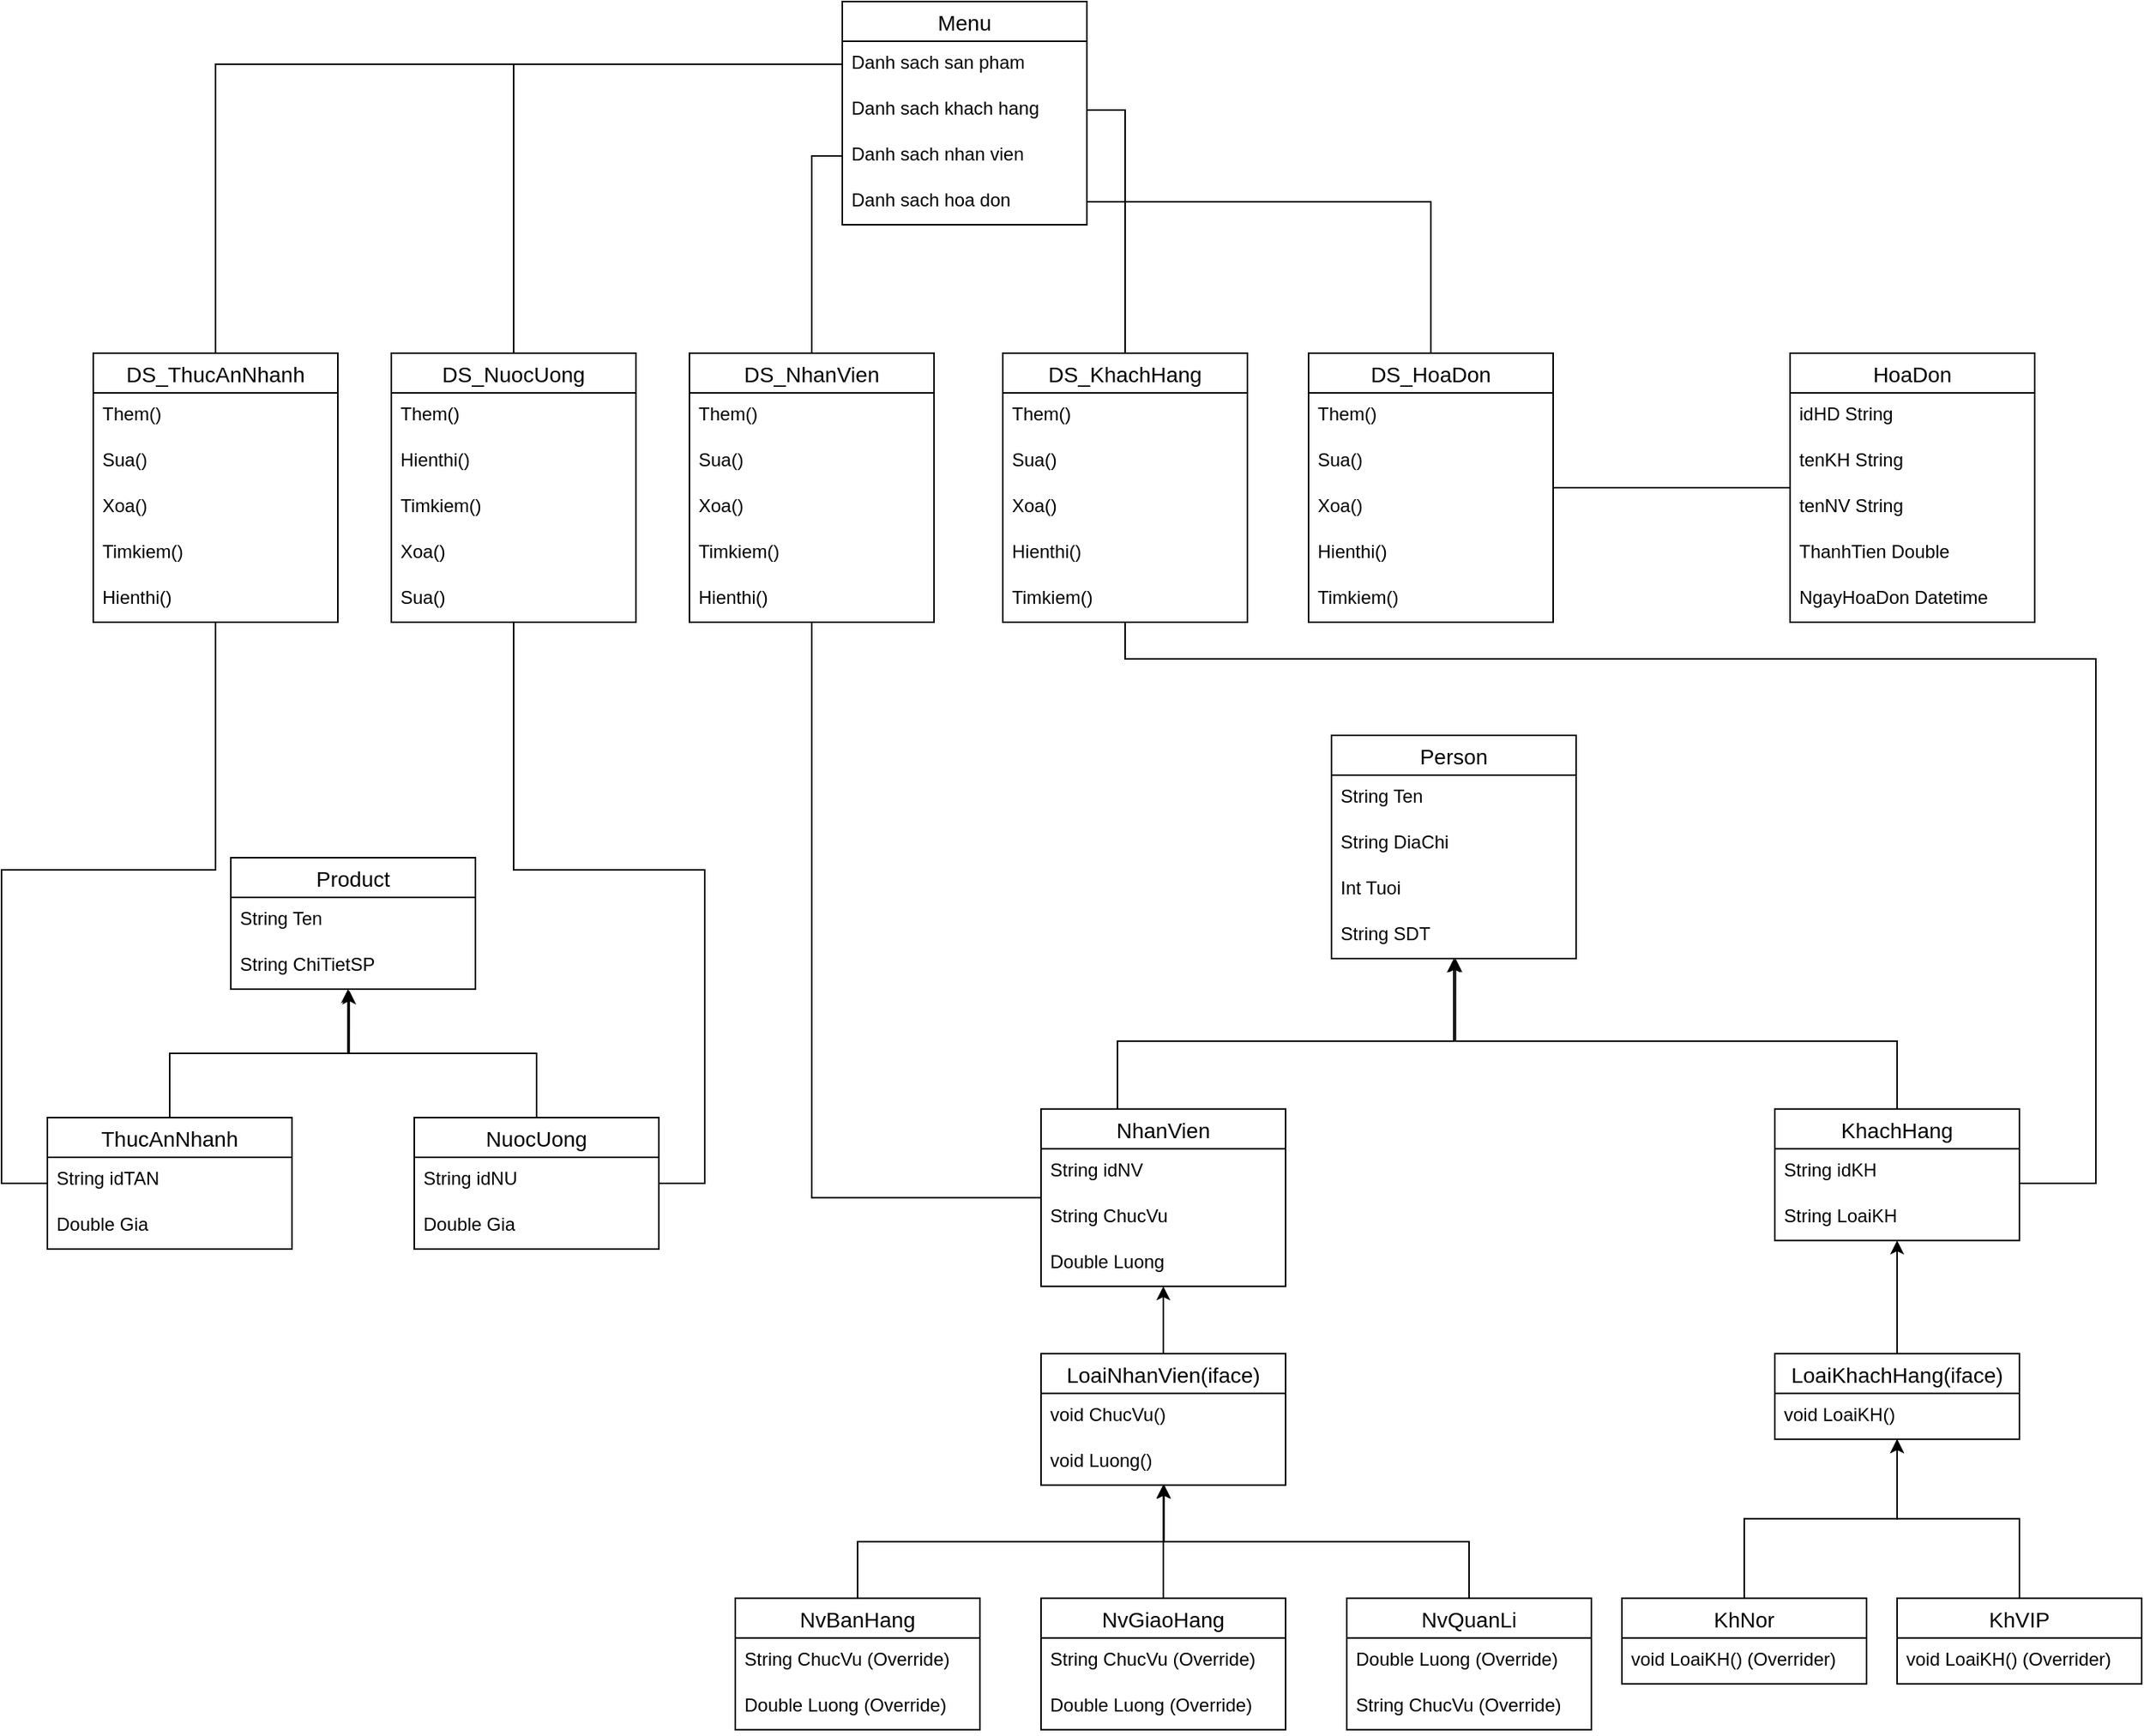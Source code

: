 <mxfile version="15.8.7" type="device"><diagram id="EVMcfRyq3tiRmZQSGh5y" name="Page-1"><mxGraphModel dx="3731" dy="2324" grid="1" gridSize="10" guides="1" tooltips="1" connect="1" arrows="1" fold="1" page="1" pageScale="1" pageWidth="850" pageHeight="1100" math="0" shadow="0"><root><mxCell id="0"/><mxCell id="1" parent="0"/><mxCell id="u-z-MHAH-wpr4KC4J1fU-18" value="Product" style="swimlane;fontStyle=0;childLayout=stackLayout;horizontal=1;startSize=26;horizontalStack=0;resizeParent=1;resizeParentMax=0;resizeLast=0;collapsible=1;marginBottom=0;align=center;fontSize=14;" parent="1" vertex="1"><mxGeometry x="-1280" y="530" width="160" height="86" as="geometry"/></mxCell><mxCell id="u-z-MHAH-wpr4KC4J1fU-20" value="String Ten" style="text;strokeColor=none;fillColor=none;spacingLeft=4;spacingRight=4;overflow=hidden;rotatable=0;points=[[0,0.5],[1,0.5]];portConstraint=eastwest;fontSize=12;" parent="u-z-MHAH-wpr4KC4J1fU-18" vertex="1"><mxGeometry y="26" width="160" height="30" as="geometry"/></mxCell><mxCell id="lFMd-A1XRuo6PtVkN8yh-21" value="String ChiTietSP" style="text;strokeColor=none;fillColor=none;spacingLeft=4;spacingRight=4;overflow=hidden;rotatable=0;points=[[0,0.5],[1,0.5]];portConstraint=eastwest;fontSize=12;" parent="u-z-MHAH-wpr4KC4J1fU-18" vertex="1"><mxGeometry y="56" width="160" height="30" as="geometry"/></mxCell><mxCell id="_1hfCsH6PnOg-9Ag5izW-5" style="edgeStyle=orthogonalEdgeStyle;rounded=0;orthogonalLoop=1;jettySize=auto;html=1;endArrow=none;endFill=0;" parent="1" source="1-C_B3c9Q80rBYuQbA28-1" target="yRy8DfpCT-1SX_eFIU9X-49" edge="1"><mxGeometry relative="1" as="geometry"/></mxCell><mxCell id="1-C_B3c9Q80rBYuQbA28-1" value="HoaDon" style="swimlane;fontStyle=0;childLayout=stackLayout;horizontal=1;startSize=26;horizontalStack=0;resizeParent=1;resizeParentMax=0;resizeLast=0;collapsible=1;marginBottom=0;align=center;fontSize=14;" parent="1" vertex="1"><mxGeometry x="-260" y="200" width="160" height="176" as="geometry"/></mxCell><mxCell id="1-C_B3c9Q80rBYuQbA28-2" value="idHD String" style="text;strokeColor=none;fillColor=none;spacingLeft=4;spacingRight=4;overflow=hidden;rotatable=0;points=[[0,0.5],[1,0.5]];portConstraint=eastwest;fontSize=12;" parent="1-C_B3c9Q80rBYuQbA28-1" vertex="1"><mxGeometry y="26" width="160" height="30" as="geometry"/></mxCell><mxCell id="WQT4BHHhC0f_taS3bqE5-6" value="tenKH String" style="text;strokeColor=none;fillColor=none;spacingLeft=4;spacingRight=4;overflow=hidden;rotatable=0;points=[[0,0.5],[1,0.5]];portConstraint=eastwest;fontSize=12;" parent="1-C_B3c9Q80rBYuQbA28-1" vertex="1"><mxGeometry y="56" width="160" height="30" as="geometry"/></mxCell><mxCell id="yRy8DfpCT-1SX_eFIU9X-61" value="tenNV String" style="text;strokeColor=none;fillColor=none;spacingLeft=4;spacingRight=4;overflow=hidden;rotatable=0;points=[[0,0.5],[1,0.5]];portConstraint=eastwest;fontSize=12;" parent="1-C_B3c9Q80rBYuQbA28-1" vertex="1"><mxGeometry y="86" width="160" height="30" as="geometry"/></mxCell><mxCell id="WQT4BHHhC0f_taS3bqE5-9" value="ThanhTien Double" style="text;strokeColor=none;fillColor=none;spacingLeft=4;spacingRight=4;overflow=hidden;rotatable=0;points=[[0,0.5],[1,0.5]];portConstraint=eastwest;fontSize=12;" parent="1-C_B3c9Q80rBYuQbA28-1" vertex="1"><mxGeometry y="116" width="160" height="30" as="geometry"/></mxCell><mxCell id="1-C_B3c9Q80rBYuQbA28-3" value="NgayHoaDon Datetime" style="text;strokeColor=none;fillColor=none;spacingLeft=4;spacingRight=4;overflow=hidden;rotatable=0;points=[[0,0.5],[1,0.5]];portConstraint=eastwest;fontSize=12;" parent="1-C_B3c9Q80rBYuQbA28-1" vertex="1"><mxGeometry y="146" width="160" height="30" as="geometry"/></mxCell><mxCell id="lFMd-A1XRuo6PtVkN8yh-22" style="edgeStyle=orthogonalEdgeStyle;rounded=0;orthogonalLoop=1;jettySize=auto;html=1;entryX=0.479;entryY=1;entryDx=0;entryDy=0;entryPerimeter=0;" parent="1" source="1-C_B3c9Q80rBYuQbA28-13" target="lFMd-A1XRuo6PtVkN8yh-21" edge="1"><mxGeometry relative="1" as="geometry"/></mxCell><mxCell id="_1hfCsH6PnOg-9Ag5izW-1" style="edgeStyle=orthogonalEdgeStyle;rounded=0;orthogonalLoop=1;jettySize=auto;html=1;endArrow=none;endFill=0;" parent="1" source="1-C_B3c9Q80rBYuQbA28-13" target="iTKkaDLtavJCJx7HGQ4m-65" edge="1"><mxGeometry relative="1" as="geometry"><Array as="points"><mxPoint x="-1430" y="743"/><mxPoint x="-1430" y="538"/><mxPoint x="-1290" y="538"/></Array></mxGeometry></mxCell><mxCell id="1-C_B3c9Q80rBYuQbA28-13" value="ThucAnNhanh" style="swimlane;fontStyle=0;childLayout=stackLayout;horizontal=1;startSize=26;horizontalStack=0;resizeParent=1;resizeParentMax=0;resizeLast=0;collapsible=1;marginBottom=0;align=center;fontSize=14;" parent="1" vertex="1"><mxGeometry x="-1400" y="700" width="160" height="86" as="geometry"/></mxCell><mxCell id="1-C_B3c9Q80rBYuQbA28-14" value="String idTAN" style="text;strokeColor=none;fillColor=none;spacingLeft=4;spacingRight=4;overflow=hidden;rotatable=0;points=[[0,0.5],[1,0.5]];portConstraint=eastwest;fontSize=12;" parent="1-C_B3c9Q80rBYuQbA28-13" vertex="1"><mxGeometry y="26" width="160" height="30" as="geometry"/></mxCell><mxCell id="1-C_B3c9Q80rBYuQbA28-15" value="Double Gia" style="text;strokeColor=none;fillColor=none;spacingLeft=4;spacingRight=4;overflow=hidden;rotatable=0;points=[[0,0.5],[1,0.5]];portConstraint=eastwest;fontSize=12;" parent="1-C_B3c9Q80rBYuQbA28-13" vertex="1"><mxGeometry y="56" width="160" height="30" as="geometry"/></mxCell><mxCell id="lFMd-A1XRuo6PtVkN8yh-23" style="edgeStyle=orthogonalEdgeStyle;rounded=0;orthogonalLoop=1;jettySize=auto;html=1;entryX=0.484;entryY=1.028;entryDx=0;entryDy=0;entryPerimeter=0;" parent="1" source="1-C_B3c9Q80rBYuQbA28-17" target="lFMd-A1XRuo6PtVkN8yh-21" edge="1"><mxGeometry relative="1" as="geometry"/></mxCell><mxCell id="_1hfCsH6PnOg-9Ag5izW-2" style="edgeStyle=orthogonalEdgeStyle;rounded=0;orthogonalLoop=1;jettySize=auto;html=1;endArrow=none;endFill=0;" parent="1" source="1-C_B3c9Q80rBYuQbA28-17" target="iTKkaDLtavJCJx7HGQ4m-69" edge="1"><mxGeometry relative="1" as="geometry"><Array as="points"><mxPoint x="-970" y="743"/><mxPoint x="-970" y="538"/><mxPoint x="-1095" y="538"/></Array></mxGeometry></mxCell><mxCell id="1-C_B3c9Q80rBYuQbA28-17" value="NuocUong" style="swimlane;fontStyle=0;childLayout=stackLayout;horizontal=1;startSize=26;horizontalStack=0;resizeParent=1;resizeParentMax=0;resizeLast=0;collapsible=1;marginBottom=0;align=center;fontSize=14;" parent="1" vertex="1"><mxGeometry x="-1160" y="700" width="160" height="86" as="geometry"/></mxCell><mxCell id="lFMd-A1XRuo6PtVkN8yh-24" value="String idNU" style="text;strokeColor=none;fillColor=none;spacingLeft=4;spacingRight=4;overflow=hidden;rotatable=0;points=[[0,0.5],[1,0.5]];portConstraint=eastwest;fontSize=12;" parent="1-C_B3c9Q80rBYuQbA28-17" vertex="1"><mxGeometry y="26" width="160" height="30" as="geometry"/></mxCell><mxCell id="lFMd-A1XRuo6PtVkN8yh-25" value="Double Gia" style="text;strokeColor=none;fillColor=none;spacingLeft=4;spacingRight=4;overflow=hidden;rotatable=0;points=[[0,0.5],[1,0.5]];portConstraint=eastwest;fontSize=12;" parent="1-C_B3c9Q80rBYuQbA28-17" vertex="1"><mxGeometry y="56" width="160" height="30" as="geometry"/></mxCell><mxCell id="iTKkaDLtavJCJx7HGQ4m-40" value="Person" style="swimlane;fontStyle=0;childLayout=stackLayout;horizontal=1;startSize=26;horizontalStack=0;resizeParent=1;resizeParentMax=0;resizeLast=0;collapsible=1;marginBottom=0;align=center;fontSize=14;" parent="1" vertex="1"><mxGeometry x="-560" y="450" width="160" height="146" as="geometry"><mxRectangle x="-600" y="434" width="80" height="26" as="alternateBounds"/></mxGeometry></mxCell><mxCell id="iTKkaDLtavJCJx7HGQ4m-41" value="String Ten" style="text;strokeColor=none;fillColor=none;spacingLeft=4;spacingRight=4;overflow=hidden;rotatable=0;points=[[0,0.5],[1,0.5]];portConstraint=eastwest;fontSize=12;" parent="iTKkaDLtavJCJx7HGQ4m-40" vertex="1"><mxGeometry y="26" width="160" height="30" as="geometry"/></mxCell><mxCell id="iTKkaDLtavJCJx7HGQ4m-42" value="String DiaChi" style="text;strokeColor=none;fillColor=none;spacingLeft=4;spacingRight=4;overflow=hidden;rotatable=0;points=[[0,0.5],[1,0.5]];portConstraint=eastwest;fontSize=12;" parent="iTKkaDLtavJCJx7HGQ4m-40" vertex="1"><mxGeometry y="56" width="160" height="30" as="geometry"/></mxCell><mxCell id="lFMd-A1XRuo6PtVkN8yh-7" value="Int Tuoi" style="text;strokeColor=none;fillColor=none;spacingLeft=4;spacingRight=4;overflow=hidden;rotatable=0;points=[[0,0.5],[1,0.5]];portConstraint=eastwest;fontSize=12;" parent="iTKkaDLtavJCJx7HGQ4m-40" vertex="1"><mxGeometry y="86" width="160" height="30" as="geometry"/></mxCell><mxCell id="lFMd-A1XRuo6PtVkN8yh-6" value="String SDT" style="text;strokeColor=none;fillColor=none;spacingLeft=4;spacingRight=4;overflow=hidden;rotatable=0;points=[[0,0.5],[1,0.5]];portConstraint=eastwest;fontSize=12;" parent="iTKkaDLtavJCJx7HGQ4m-40" vertex="1"><mxGeometry y="116" width="160" height="30" as="geometry"/></mxCell><mxCell id="_1hfCsH6PnOg-9Ag5izW-3" style="edgeStyle=orthogonalEdgeStyle;rounded=0;orthogonalLoop=1;jettySize=auto;html=1;endArrow=none;endFill=0;" parent="1" source="iTKkaDLtavJCJx7HGQ4m-45" target="iTKkaDLtavJCJx7HGQ4m-73" edge="1"><mxGeometry relative="1" as="geometry"/></mxCell><mxCell id="_1hfCsH6PnOg-9Ag5izW-12" style="edgeStyle=orthogonalEdgeStyle;rounded=0;orthogonalLoop=1;jettySize=auto;html=1;endArrow=classic;endFill=1;" parent="1" source="iTKkaDLtavJCJx7HGQ4m-45" target="iTKkaDLtavJCJx7HGQ4m-40" edge="1"><mxGeometry relative="1" as="geometry"><Array as="points"><mxPoint x="-700" y="650"/><mxPoint x="-480" y="650"/></Array></mxGeometry></mxCell><mxCell id="iTKkaDLtavJCJx7HGQ4m-45" value="NhanVien" style="swimlane;fontStyle=0;childLayout=stackLayout;horizontal=1;startSize=26;horizontalStack=0;resizeParent=1;resizeParentMax=0;resizeLast=0;collapsible=1;marginBottom=0;align=center;fontSize=14;" parent="1" vertex="1"><mxGeometry x="-750" y="694.4" width="160" height="116" as="geometry"/></mxCell><mxCell id="iTKkaDLtavJCJx7HGQ4m-46" value="String idNV" style="text;strokeColor=none;fillColor=none;spacingLeft=4;spacingRight=4;overflow=hidden;rotatable=0;points=[[0,0.5],[1,0.5]];portConstraint=eastwest;fontSize=12;" parent="iTKkaDLtavJCJx7HGQ4m-45" vertex="1"><mxGeometry y="26" width="160" height="30" as="geometry"/></mxCell><mxCell id="lFMd-A1XRuo6PtVkN8yh-31" value="String ChucVu" style="text;strokeColor=none;fillColor=none;spacingLeft=4;spacingRight=4;overflow=hidden;rotatable=0;points=[[0,0.5],[1,0.5]];portConstraint=eastwest;fontSize=12;" parent="iTKkaDLtavJCJx7HGQ4m-45" vertex="1"><mxGeometry y="56" width="160" height="30" as="geometry"/></mxCell><mxCell id="lFMd-A1XRuo6PtVkN8yh-26" value="Double Luong" style="text;strokeColor=none;fillColor=none;spacingLeft=4;spacingRight=4;overflow=hidden;rotatable=0;points=[[0,0.5],[1,0.5]];portConstraint=eastwest;fontSize=12;" parent="iTKkaDLtavJCJx7HGQ4m-45" vertex="1"><mxGeometry y="86" width="160" height="30" as="geometry"/></mxCell><mxCell id="lFMd-A1XRuo6PtVkN8yh-10" style="edgeStyle=orthogonalEdgeStyle;rounded=0;orthogonalLoop=1;jettySize=auto;html=1;entryX=0.507;entryY=0.997;entryDx=0;entryDy=0;entryPerimeter=0;" parent="1" source="iTKkaDLtavJCJx7HGQ4m-50" target="lFMd-A1XRuo6PtVkN8yh-6" edge="1"><mxGeometry relative="1" as="geometry"><Array as="points"><mxPoint x="-190" y="650"/><mxPoint x="-479" y="650"/></Array></mxGeometry></mxCell><mxCell id="_1hfCsH6PnOg-9Ag5izW-4" style="edgeStyle=orthogonalEdgeStyle;rounded=0;orthogonalLoop=1;jettySize=auto;html=1;endArrow=none;endFill=0;" parent="1" source="iTKkaDLtavJCJx7HGQ4m-50" target="iTKkaDLtavJCJx7HGQ4m-82" edge="1"><mxGeometry relative="1" as="geometry"><Array as="points"><mxPoint x="-60" y="743"/><mxPoint x="-60" y="400"/><mxPoint x="-695" y="400"/></Array></mxGeometry></mxCell><mxCell id="iTKkaDLtavJCJx7HGQ4m-50" value="KhachHang" style="swimlane;fontStyle=0;childLayout=stackLayout;horizontal=1;startSize=26;horizontalStack=0;resizeParent=1;resizeParentMax=0;resizeLast=0;collapsible=1;marginBottom=0;align=center;fontSize=14;" parent="1" vertex="1"><mxGeometry x="-270" y="694.4" width="160" height="86" as="geometry"/></mxCell><mxCell id="iTKkaDLtavJCJx7HGQ4m-51" value="String idKH" style="text;strokeColor=none;fillColor=none;spacingLeft=4;spacingRight=4;overflow=hidden;rotatable=0;points=[[0,0.5],[1,0.5]];portConstraint=eastwest;fontSize=12;" parent="iTKkaDLtavJCJx7HGQ4m-50" vertex="1"><mxGeometry y="26" width="160" height="30" as="geometry"/></mxCell><mxCell id="_1hfCsH6PnOg-9Ag5izW-7" value="String LoaiKH" style="text;strokeColor=none;fillColor=none;spacingLeft=4;spacingRight=4;overflow=hidden;rotatable=0;points=[[0,0.5],[1,0.5]];portConstraint=eastwest;fontSize=12;" parent="iTKkaDLtavJCJx7HGQ4m-50" vertex="1"><mxGeometry y="56" width="160" height="30" as="geometry"/></mxCell><mxCell id="lFMd-A1XRuo6PtVkN8yh-57" style="edgeStyle=orthogonalEdgeStyle;rounded=0;orthogonalLoop=1;jettySize=auto;html=1;entryX=0.502;entryY=0.996;entryDx=0;entryDy=0;entryPerimeter=0;endArrow=classic;endFill=1;" parent="1" source="iTKkaDLtavJCJx7HGQ4m-54" target="uVLdy-5Ss5AGThMqETgx-3" edge="1"><mxGeometry relative="1" as="geometry"/></mxCell><mxCell id="iTKkaDLtavJCJx7HGQ4m-54" value="NvBanHang" style="swimlane;fontStyle=0;childLayout=stackLayout;horizontal=1;startSize=26;horizontalStack=0;resizeParent=1;resizeParentMax=0;resizeLast=0;collapsible=1;marginBottom=0;align=center;fontSize=14;" parent="1" vertex="1"><mxGeometry x="-950" y="1014.4" width="160" height="86" as="geometry"/></mxCell><mxCell id="iTKkaDLtavJCJx7HGQ4m-56" value="String ChucVu (Override)" style="text;strokeColor=none;fillColor=none;spacingLeft=4;spacingRight=4;overflow=hidden;rotatable=0;points=[[0,0.5],[1,0.5]];portConstraint=eastwest;fontSize=12;" parent="iTKkaDLtavJCJx7HGQ4m-54" vertex="1"><mxGeometry y="26" width="160" height="30" as="geometry"/></mxCell><mxCell id="iTKkaDLtavJCJx7HGQ4m-57" value="Double Luong (Override)" style="text;strokeColor=none;fillColor=none;spacingLeft=4;spacingRight=4;overflow=hidden;rotatable=0;points=[[0,0.5],[1,0.5]];portConstraint=eastwest;fontSize=12;" parent="iTKkaDLtavJCJx7HGQ4m-54" vertex="1"><mxGeometry y="56" width="160" height="30" as="geometry"/></mxCell><mxCell id="WQT4BHHhC0f_taS3bqE5-19" style="edgeStyle=orthogonalEdgeStyle;rounded=0;orthogonalLoop=1;jettySize=auto;html=1;entryX=0;entryY=0.5;entryDx=0;entryDy=0;endArrow=none;endFill=0;" parent="1" source="iTKkaDLtavJCJx7HGQ4m-65" target="iTKkaDLtavJCJx7HGQ4m-107" edge="1"><mxGeometry relative="1" as="geometry"/></mxCell><mxCell id="iTKkaDLtavJCJx7HGQ4m-65" value="DS_ThucAnNhanh" style="swimlane;fontStyle=0;childLayout=stackLayout;horizontal=1;startSize=26;horizontalStack=0;resizeParent=1;resizeParentMax=0;resizeLast=0;collapsible=1;marginBottom=0;align=center;fontSize=14;" parent="1" vertex="1"><mxGeometry x="-1370" y="200" width="160" height="176" as="geometry"/></mxCell><mxCell id="iTKkaDLtavJCJx7HGQ4m-66" value="Them()" style="text;strokeColor=none;fillColor=none;spacingLeft=4;spacingRight=4;overflow=hidden;rotatable=0;points=[[0,0.5],[1,0.5]];portConstraint=eastwest;fontSize=12;" parent="iTKkaDLtavJCJx7HGQ4m-65" vertex="1"><mxGeometry y="26" width="160" height="30" as="geometry"/></mxCell><mxCell id="iTKkaDLtavJCJx7HGQ4m-67" value="Sua()" style="text;strokeColor=none;fillColor=none;spacingLeft=4;spacingRight=4;overflow=hidden;rotatable=0;points=[[0,0.5],[1,0.5]];portConstraint=eastwest;fontSize=12;" parent="iTKkaDLtavJCJx7HGQ4m-65" vertex="1"><mxGeometry y="56" width="160" height="30" as="geometry"/></mxCell><mxCell id="iTKkaDLtavJCJx7HGQ4m-68" value="Xoa()" style="text;strokeColor=none;fillColor=none;spacingLeft=4;spacingRight=4;overflow=hidden;rotatable=0;points=[[0,0.5],[1,0.5]];portConstraint=eastwest;fontSize=12;" parent="iTKkaDLtavJCJx7HGQ4m-65" vertex="1"><mxGeometry y="86" width="160" height="30" as="geometry"/></mxCell><mxCell id="yRy8DfpCT-1SX_eFIU9X-1" value="Timkiem()" style="text;strokeColor=none;fillColor=none;spacingLeft=4;spacingRight=4;overflow=hidden;rotatable=0;points=[[0,0.5],[1,0.5]];portConstraint=eastwest;fontSize=12;" parent="iTKkaDLtavJCJx7HGQ4m-65" vertex="1"><mxGeometry y="116" width="160" height="30" as="geometry"/></mxCell><mxCell id="yRy8DfpCT-1SX_eFIU9X-2" value="Hienthi()" style="text;strokeColor=none;fillColor=none;spacingLeft=4;spacingRight=4;overflow=hidden;rotatable=0;points=[[0,0.5],[1,0.5]];portConstraint=eastwest;fontSize=12;" parent="iTKkaDLtavJCJx7HGQ4m-65" vertex="1"><mxGeometry y="146" width="160" height="30" as="geometry"/></mxCell><mxCell id="_1hfCsH6PnOg-9Ag5izW-6" style="edgeStyle=orthogonalEdgeStyle;rounded=0;orthogonalLoop=1;jettySize=auto;html=1;endArrow=none;endFill=0;" parent="1" source="iTKkaDLtavJCJx7HGQ4m-69" target="iTKkaDLtavJCJx7HGQ4m-107" edge="1"><mxGeometry relative="1" as="geometry"/></mxCell><mxCell id="iTKkaDLtavJCJx7HGQ4m-69" value="DS_NuocUong" style="swimlane;fontStyle=0;childLayout=stackLayout;horizontal=1;startSize=26;horizontalStack=0;resizeParent=1;resizeParentMax=0;resizeLast=0;collapsible=1;marginBottom=0;align=center;fontSize=14;" parent="1" vertex="1"><mxGeometry x="-1175" y="200" width="160" height="176" as="geometry"/></mxCell><mxCell id="yRy8DfpCT-1SX_eFIU9X-24" value="Them()" style="text;strokeColor=none;fillColor=none;spacingLeft=4;spacingRight=4;overflow=hidden;rotatable=0;points=[[0,0.5],[1,0.5]];portConstraint=eastwest;fontSize=12;" parent="iTKkaDLtavJCJx7HGQ4m-69" vertex="1"><mxGeometry y="26" width="160" height="30" as="geometry"/></mxCell><mxCell id="yRy8DfpCT-1SX_eFIU9X-28" value="Hienthi()" style="text;strokeColor=none;fillColor=none;spacingLeft=4;spacingRight=4;overflow=hidden;rotatable=0;points=[[0,0.5],[1,0.5]];portConstraint=eastwest;fontSize=12;" parent="iTKkaDLtavJCJx7HGQ4m-69" vertex="1"><mxGeometry y="56" width="160" height="30" as="geometry"/></mxCell><mxCell id="yRy8DfpCT-1SX_eFIU9X-27" value="Timkiem()" style="text;strokeColor=none;fillColor=none;spacingLeft=4;spacingRight=4;overflow=hidden;rotatable=0;points=[[0,0.5],[1,0.5]];portConstraint=eastwest;fontSize=12;" parent="iTKkaDLtavJCJx7HGQ4m-69" vertex="1"><mxGeometry y="86" width="160" height="30" as="geometry"/></mxCell><mxCell id="yRy8DfpCT-1SX_eFIU9X-26" value="Xoa()" style="text;strokeColor=none;fillColor=none;spacingLeft=4;spacingRight=4;overflow=hidden;rotatable=0;points=[[0,0.5],[1,0.5]];portConstraint=eastwest;fontSize=12;" parent="iTKkaDLtavJCJx7HGQ4m-69" vertex="1"><mxGeometry y="116" width="160" height="30" as="geometry"/></mxCell><mxCell id="yRy8DfpCT-1SX_eFIU9X-25" value="Sua()" style="text;strokeColor=none;fillColor=none;spacingLeft=4;spacingRight=4;overflow=hidden;rotatable=0;points=[[0,0.5],[1,0.5]];portConstraint=eastwest;fontSize=12;" parent="iTKkaDLtavJCJx7HGQ4m-69" vertex="1"><mxGeometry y="146" width="160" height="30" as="geometry"/></mxCell><mxCell id="WQT4BHHhC0f_taS3bqE5-21" style="edgeStyle=orthogonalEdgeStyle;rounded=0;orthogonalLoop=1;jettySize=auto;html=1;entryX=0;entryY=0.5;entryDx=0;entryDy=0;endArrow=none;endFill=0;" parent="1" source="iTKkaDLtavJCJx7HGQ4m-73" target="WQT4BHHhC0f_taS3bqE5-10" edge="1"><mxGeometry relative="1" as="geometry"/></mxCell><mxCell id="iTKkaDLtavJCJx7HGQ4m-73" value="DS_NhanVien" style="swimlane;fontStyle=0;childLayout=stackLayout;horizontal=1;startSize=26;horizontalStack=0;resizeParent=1;resizeParentMax=0;resizeLast=0;collapsible=1;marginBottom=0;align=center;fontSize=14;" parent="1" vertex="1"><mxGeometry x="-980" y="200" width="160" height="176" as="geometry"/></mxCell><mxCell id="yRy8DfpCT-1SX_eFIU9X-29" value="Them()" style="text;strokeColor=none;fillColor=none;spacingLeft=4;spacingRight=4;overflow=hidden;rotatable=0;points=[[0,0.5],[1,0.5]];portConstraint=eastwest;fontSize=12;" parent="iTKkaDLtavJCJx7HGQ4m-73" vertex="1"><mxGeometry y="26" width="160" height="30" as="geometry"/></mxCell><mxCell id="yRy8DfpCT-1SX_eFIU9X-30" value="Sua()" style="text;strokeColor=none;fillColor=none;spacingLeft=4;spacingRight=4;overflow=hidden;rotatable=0;points=[[0,0.5],[1,0.5]];portConstraint=eastwest;fontSize=12;" parent="iTKkaDLtavJCJx7HGQ4m-73" vertex="1"><mxGeometry y="56" width="160" height="30" as="geometry"/></mxCell><mxCell id="yRy8DfpCT-1SX_eFIU9X-31" value="Xoa()" style="text;strokeColor=none;fillColor=none;spacingLeft=4;spacingRight=4;overflow=hidden;rotatable=0;points=[[0,0.5],[1,0.5]];portConstraint=eastwest;fontSize=12;" parent="iTKkaDLtavJCJx7HGQ4m-73" vertex="1"><mxGeometry y="86" width="160" height="30" as="geometry"/></mxCell><mxCell id="yRy8DfpCT-1SX_eFIU9X-32" value="Timkiem()" style="text;strokeColor=none;fillColor=none;spacingLeft=4;spacingRight=4;overflow=hidden;rotatable=0;points=[[0,0.5],[1,0.5]];portConstraint=eastwest;fontSize=12;" parent="iTKkaDLtavJCJx7HGQ4m-73" vertex="1"><mxGeometry y="116" width="160" height="30" as="geometry"/></mxCell><mxCell id="yRy8DfpCT-1SX_eFIU9X-33" value="Hienthi()" style="text;strokeColor=none;fillColor=none;spacingLeft=4;spacingRight=4;overflow=hidden;rotatable=0;points=[[0,0.5],[1,0.5]];portConstraint=eastwest;fontSize=12;" parent="iTKkaDLtavJCJx7HGQ4m-73" vertex="1"><mxGeometry y="146" width="160" height="30" as="geometry"/></mxCell><mxCell id="WQT4BHHhC0f_taS3bqE5-23" style="edgeStyle=orthogonalEdgeStyle;rounded=0;orthogonalLoop=1;jettySize=auto;html=1;entryX=1;entryY=0.5;entryDx=0;entryDy=0;endArrow=none;endFill=0;" parent="1" source="iTKkaDLtavJCJx7HGQ4m-82" target="WQT4BHHhC0f_taS3bqE5-11" edge="1"><mxGeometry relative="1" as="geometry"/></mxCell><mxCell id="iTKkaDLtavJCJx7HGQ4m-82" value="DS_KhachHang" style="swimlane;fontStyle=0;childLayout=stackLayout;horizontal=1;startSize=26;horizontalStack=0;resizeParent=1;resizeParentMax=0;resizeLast=0;collapsible=1;marginBottom=0;align=center;fontSize=14;" parent="1" vertex="1"><mxGeometry x="-775" y="200" width="160" height="176" as="geometry"/></mxCell><mxCell id="yRy8DfpCT-1SX_eFIU9X-44" value="Them()" style="text;strokeColor=none;fillColor=none;spacingLeft=4;spacingRight=4;overflow=hidden;rotatable=0;points=[[0,0.5],[1,0.5]];portConstraint=eastwest;fontSize=12;" parent="iTKkaDLtavJCJx7HGQ4m-82" vertex="1"><mxGeometry y="26" width="160" height="30" as="geometry"/></mxCell><mxCell id="yRy8DfpCT-1SX_eFIU9X-45" value="Sua()" style="text;strokeColor=none;fillColor=none;spacingLeft=4;spacingRight=4;overflow=hidden;rotatable=0;points=[[0,0.5],[1,0.5]];portConstraint=eastwest;fontSize=12;" parent="iTKkaDLtavJCJx7HGQ4m-82" vertex="1"><mxGeometry y="56" width="160" height="30" as="geometry"/></mxCell><mxCell id="yRy8DfpCT-1SX_eFIU9X-46" value="Xoa()" style="text;strokeColor=none;fillColor=none;spacingLeft=4;spacingRight=4;overflow=hidden;rotatable=0;points=[[0,0.5],[1,0.5]];portConstraint=eastwest;fontSize=12;" parent="iTKkaDLtavJCJx7HGQ4m-82" vertex="1"><mxGeometry y="86" width="160" height="30" as="geometry"/></mxCell><mxCell id="yRy8DfpCT-1SX_eFIU9X-48" value="Hienthi()" style="text;strokeColor=none;fillColor=none;spacingLeft=4;spacingRight=4;overflow=hidden;rotatable=0;points=[[0,0.5],[1,0.5]];portConstraint=eastwest;fontSize=12;" parent="iTKkaDLtavJCJx7HGQ4m-82" vertex="1"><mxGeometry y="116" width="160" height="30" as="geometry"/></mxCell><mxCell id="yRy8DfpCT-1SX_eFIU9X-47" value="Timkiem()" style="text;strokeColor=none;fillColor=none;spacingLeft=4;spacingRight=4;overflow=hidden;rotatable=0;points=[[0,0.5],[1,0.5]];portConstraint=eastwest;fontSize=12;" parent="iTKkaDLtavJCJx7HGQ4m-82" vertex="1"><mxGeometry y="146" width="160" height="30" as="geometry"/></mxCell><mxCell id="lFMd-A1XRuo6PtVkN8yh-55" style="edgeStyle=orthogonalEdgeStyle;rounded=0;orthogonalLoop=1;jettySize=auto;html=1;entryX=0.5;entryY=0.987;entryDx=0;entryDy=0;entryPerimeter=0;endArrow=classic;endFill=1;" parent="1" source="iTKkaDLtavJCJx7HGQ4m-93" target="uVLdy-5Ss5AGThMqETgx-3" edge="1"><mxGeometry relative="1" as="geometry"/></mxCell><mxCell id="iTKkaDLtavJCJx7HGQ4m-93" value="NvGiaoHang" style="swimlane;fontStyle=0;childLayout=stackLayout;horizontal=1;startSize=26;horizontalStack=0;resizeParent=1;resizeParentMax=0;resizeLast=0;collapsible=1;marginBottom=0;align=center;fontSize=14;" parent="1" vertex="1"><mxGeometry x="-750" y="1014.4" width="160" height="86" as="geometry"/></mxCell><mxCell id="lFMd-A1XRuo6PtVkN8yh-40" value="String ChucVu (Override)" style="text;strokeColor=none;fillColor=none;spacingLeft=4;spacingRight=4;overflow=hidden;rotatable=0;points=[[0,0.5],[1,0.5]];portConstraint=eastwest;fontSize=12;" parent="iTKkaDLtavJCJx7HGQ4m-93" vertex="1"><mxGeometry y="26" width="160" height="30" as="geometry"/></mxCell><mxCell id="lFMd-A1XRuo6PtVkN8yh-41" value="Double Luong (Override)" style="text;strokeColor=none;fillColor=none;spacingLeft=4;spacingRight=4;overflow=hidden;rotatable=0;points=[[0,0.5],[1,0.5]];portConstraint=eastwest;fontSize=12;" parent="iTKkaDLtavJCJx7HGQ4m-93" vertex="1"><mxGeometry y="56" width="160" height="30" as="geometry"/></mxCell><mxCell id="lFMd-A1XRuo6PtVkN8yh-56" style="edgeStyle=orthogonalEdgeStyle;rounded=0;orthogonalLoop=1;jettySize=auto;html=1;entryX=0.502;entryY=0.978;entryDx=0;entryDy=0;entryPerimeter=0;endArrow=classic;endFill=1;" parent="1" source="iTKkaDLtavJCJx7HGQ4m-97" target="uVLdy-5Ss5AGThMqETgx-3" edge="1"><mxGeometry relative="1" as="geometry"/></mxCell><mxCell id="iTKkaDLtavJCJx7HGQ4m-97" value="NvQuanLi" style="swimlane;fontStyle=0;childLayout=stackLayout;horizontal=1;startSize=26;horizontalStack=0;resizeParent=1;resizeParentMax=0;resizeLast=0;collapsible=1;marginBottom=0;align=center;fontSize=14;swimlaneFillColor=default;" parent="1" vertex="1"><mxGeometry x="-550" y="1014.4" width="160" height="86" as="geometry"/></mxCell><mxCell id="lFMd-A1XRuo6PtVkN8yh-42" value="Double Luong (Override)" style="text;strokeColor=none;fillColor=none;spacingLeft=4;spacingRight=4;overflow=hidden;rotatable=0;points=[[0,0.5],[1,0.5]];portConstraint=eastwest;fontSize=12;" parent="iTKkaDLtavJCJx7HGQ4m-97" vertex="1"><mxGeometry y="26" width="160" height="30" as="geometry"/></mxCell><mxCell id="lFMd-A1XRuo6PtVkN8yh-39" value="String ChucVu (Override)" style="text;strokeColor=none;fillColor=none;spacingLeft=4;spacingRight=4;overflow=hidden;rotatable=0;points=[[0,0.5],[1,0.5]];portConstraint=eastwest;fontSize=12;" parent="iTKkaDLtavJCJx7HGQ4m-97" vertex="1"><mxGeometry y="56" width="160" height="30" as="geometry"/></mxCell><mxCell id="iTKkaDLtavJCJx7HGQ4m-106" value="Menu" style="swimlane;fontStyle=0;childLayout=stackLayout;horizontal=1;startSize=26;horizontalStack=0;resizeParent=1;resizeParentMax=0;resizeLast=0;collapsible=1;marginBottom=0;align=center;fontSize=14;" parent="1" vertex="1"><mxGeometry x="-880" y="-30" width="160" height="146" as="geometry"/></mxCell><mxCell id="iTKkaDLtavJCJx7HGQ4m-107" value="Danh sach san pham" style="text;strokeColor=none;fillColor=none;spacingLeft=4;spacingRight=4;overflow=hidden;rotatable=0;points=[[0,0.5],[1,0.5]];portConstraint=eastwest;fontSize=12;" parent="iTKkaDLtavJCJx7HGQ4m-106" vertex="1"><mxGeometry y="26" width="160" height="30" as="geometry"/></mxCell><mxCell id="WQT4BHHhC0f_taS3bqE5-11" value="Danh sach khach hang" style="text;strokeColor=none;fillColor=none;spacingLeft=4;spacingRight=4;overflow=hidden;rotatable=0;points=[[0,0.5],[1,0.5]];portConstraint=eastwest;fontSize=12;" parent="iTKkaDLtavJCJx7HGQ4m-106" vertex="1"><mxGeometry y="56" width="160" height="30" as="geometry"/></mxCell><mxCell id="WQT4BHHhC0f_taS3bqE5-10" value="Danh sach nhan vien" style="text;strokeColor=none;fillColor=none;spacingLeft=4;spacingRight=4;overflow=hidden;rotatable=0;points=[[0,0.5],[1,0.5]];portConstraint=eastwest;fontSize=12;" parent="iTKkaDLtavJCJx7HGQ4m-106" vertex="1"><mxGeometry y="86" width="160" height="30" as="geometry"/></mxCell><mxCell id="WQT4BHHhC0f_taS3bqE5-12" value="Danh sach hoa don" style="text;strokeColor=none;fillColor=none;spacingLeft=4;spacingRight=4;overflow=hidden;rotatable=0;points=[[0,0.5],[1,0.5]];portConstraint=eastwest;fontSize=12;" parent="iTKkaDLtavJCJx7HGQ4m-106" vertex="1"><mxGeometry y="116" width="160" height="30" as="geometry"/></mxCell><mxCell id="lFMd-A1XRuo6PtVkN8yh-53" style="edgeStyle=orthogonalEdgeStyle;rounded=0;orthogonalLoop=1;jettySize=auto;html=1;entryX=0.5;entryY=1;entryDx=0;entryDy=0;entryPerimeter=0;endArrow=classic;endFill=1;" parent="1" source="uVLdy-5Ss5AGThMqETgx-1" target="lFMd-A1XRuo6PtVkN8yh-26" edge="1"><mxGeometry relative="1" as="geometry"/></mxCell><mxCell id="uVLdy-5Ss5AGThMqETgx-1" value="LoaiNhanVien(iface)" style="swimlane;fontStyle=0;childLayout=stackLayout;horizontal=1;startSize=26;horizontalStack=0;resizeParent=1;resizeParentMax=0;resizeLast=0;collapsible=1;marginBottom=0;align=center;fontSize=14;" parent="1" vertex="1"><mxGeometry x="-750" y="854.4" width="160" height="86" as="geometry"/></mxCell><mxCell id="uVLdy-5Ss5AGThMqETgx-2" value="void ChucVu()" style="text;strokeColor=none;fillColor=none;spacingLeft=4;spacingRight=4;overflow=hidden;rotatable=0;points=[[0,0.5],[1,0.5]];portConstraint=eastwest;fontSize=12;" parent="uVLdy-5Ss5AGThMqETgx-1" vertex="1"><mxGeometry y="26" width="160" height="30" as="geometry"/></mxCell><mxCell id="uVLdy-5Ss5AGThMqETgx-3" value="void Luong()" style="text;strokeColor=none;fillColor=none;spacingLeft=4;spacingRight=4;overflow=hidden;rotatable=0;points=[[0,0.5],[1,0.5]];portConstraint=eastwest;fontSize=12;" parent="uVLdy-5Ss5AGThMqETgx-1" vertex="1"><mxGeometry y="56" width="160" height="30" as="geometry"/></mxCell><mxCell id="WQT4BHHhC0f_taS3bqE5-24" style="edgeStyle=orthogonalEdgeStyle;rounded=0;orthogonalLoop=1;jettySize=auto;html=1;endArrow=none;endFill=0;" parent="1" source="yRy8DfpCT-1SX_eFIU9X-49" target="WQT4BHHhC0f_taS3bqE5-12" edge="1"><mxGeometry relative="1" as="geometry"><Array as="points"><mxPoint x="-495" y="101"/></Array></mxGeometry></mxCell><mxCell id="yRy8DfpCT-1SX_eFIU9X-49" value="DS_HoaDon" style="swimlane;fontStyle=0;childLayout=stackLayout;horizontal=1;startSize=26;horizontalStack=0;resizeParent=1;resizeParentMax=0;resizeLast=0;collapsible=1;marginBottom=0;align=center;fontSize=14;" parent="1" vertex="1"><mxGeometry x="-575" y="200" width="160" height="176" as="geometry"/></mxCell><mxCell id="yRy8DfpCT-1SX_eFIU9X-50" value="Them()" style="text;strokeColor=none;fillColor=none;spacingLeft=4;spacingRight=4;overflow=hidden;rotatable=0;points=[[0,0.5],[1,0.5]];portConstraint=eastwest;fontSize=12;" parent="yRy8DfpCT-1SX_eFIU9X-49" vertex="1"><mxGeometry y="26" width="160" height="30" as="geometry"/></mxCell><mxCell id="2idAc_ryLYHS__EPW9Wi-1" value="Sua()" style="text;strokeColor=none;fillColor=none;spacingLeft=4;spacingRight=4;overflow=hidden;rotatable=0;points=[[0,0.5],[1,0.5]];portConstraint=eastwest;fontSize=12;" parent="yRy8DfpCT-1SX_eFIU9X-49" vertex="1"><mxGeometry y="56" width="160" height="30" as="geometry"/></mxCell><mxCell id="yRy8DfpCT-1SX_eFIU9X-52" value="Xoa()" style="text;strokeColor=none;fillColor=none;spacingLeft=4;spacingRight=4;overflow=hidden;rotatable=0;points=[[0,0.5],[1,0.5]];portConstraint=eastwest;fontSize=12;" parent="yRy8DfpCT-1SX_eFIU9X-49" vertex="1"><mxGeometry y="86" width="160" height="30" as="geometry"/></mxCell><mxCell id="yRy8DfpCT-1SX_eFIU9X-53" value="Hienthi()" style="text;strokeColor=none;fillColor=none;spacingLeft=4;spacingRight=4;overflow=hidden;rotatable=0;points=[[0,0.5],[1,0.5]];portConstraint=eastwest;fontSize=12;" parent="yRy8DfpCT-1SX_eFIU9X-49" vertex="1"><mxGeometry y="116" width="160" height="30" as="geometry"/></mxCell><mxCell id="yRy8DfpCT-1SX_eFIU9X-54" value="Timkiem()" style="text;strokeColor=none;fillColor=none;spacingLeft=4;spacingRight=4;overflow=hidden;rotatable=0;points=[[0,0.5],[1,0.5]];portConstraint=eastwest;fontSize=12;" parent="yRy8DfpCT-1SX_eFIU9X-49" vertex="1"><mxGeometry y="146" width="160" height="30" as="geometry"/></mxCell><mxCell id="_1hfCsH6PnOg-9Ag5izW-11" style="edgeStyle=orthogonalEdgeStyle;rounded=0;orthogonalLoop=1;jettySize=auto;html=1;endArrow=classic;endFill=1;" parent="1" source="_1hfCsH6PnOg-9Ag5izW-8" target="iTKkaDLtavJCJx7HGQ4m-50" edge="1"><mxGeometry relative="1" as="geometry"/></mxCell><mxCell id="_1hfCsH6PnOg-9Ag5izW-8" value="LoaiKhachHang(iface)" style="swimlane;fontStyle=0;childLayout=stackLayout;horizontal=1;startSize=26;horizontalStack=0;resizeParent=1;resizeParentMax=0;resizeLast=0;collapsible=1;marginBottom=0;align=center;fontSize=14;" parent="1" vertex="1"><mxGeometry x="-270" y="854.4" width="160" height="56" as="geometry"/></mxCell><mxCell id="_1hfCsH6PnOg-9Ag5izW-9" value="void LoaiKH()" style="text;strokeColor=none;fillColor=none;spacingLeft=4;spacingRight=4;overflow=hidden;rotatable=0;points=[[0,0.5],[1,0.5]];portConstraint=eastwest;fontSize=12;" parent="_1hfCsH6PnOg-9Ag5izW-8" vertex="1"><mxGeometry y="26" width="160" height="30" as="geometry"/></mxCell><mxCell id="_1hfCsH6PnOg-9Ag5izW-19" style="edgeStyle=orthogonalEdgeStyle;rounded=0;orthogonalLoop=1;jettySize=auto;html=1;endArrow=classic;endFill=1;" parent="1" source="_1hfCsH6PnOg-9Ag5izW-13" target="_1hfCsH6PnOg-9Ag5izW-8" edge="1"><mxGeometry relative="1" as="geometry"/></mxCell><mxCell id="_1hfCsH6PnOg-9Ag5izW-13" value="KhNor" style="swimlane;fontStyle=0;childLayout=stackLayout;horizontal=1;startSize=26;horizontalStack=0;resizeParent=1;resizeParentMax=0;resizeLast=0;collapsible=1;marginBottom=0;align=center;fontSize=14;" parent="1" vertex="1"><mxGeometry x="-370" y="1014.4" width="160" height="56" as="geometry"/></mxCell><mxCell id="_1hfCsH6PnOg-9Ag5izW-14" value="void LoaiKH() (Overrider)" style="text;strokeColor=none;fillColor=none;spacingLeft=4;spacingRight=4;overflow=hidden;rotatable=0;points=[[0,0.5],[1,0.5]];portConstraint=eastwest;fontSize=12;" parent="_1hfCsH6PnOg-9Ag5izW-13" vertex="1"><mxGeometry y="26" width="160" height="30" as="geometry"/></mxCell><mxCell id="_1hfCsH6PnOg-9Ag5izW-20" style="edgeStyle=orthogonalEdgeStyle;rounded=0;orthogonalLoop=1;jettySize=auto;html=1;endArrow=classic;endFill=1;" parent="1" source="_1hfCsH6PnOg-9Ag5izW-16" target="_1hfCsH6PnOg-9Ag5izW-8" edge="1"><mxGeometry relative="1" as="geometry"/></mxCell><mxCell id="_1hfCsH6PnOg-9Ag5izW-16" value="KhVIP" style="swimlane;fontStyle=0;childLayout=stackLayout;horizontal=1;startSize=26;horizontalStack=0;resizeParent=1;resizeParentMax=0;resizeLast=0;collapsible=1;marginBottom=0;align=center;fontSize=14;" parent="1" vertex="1"><mxGeometry x="-190" y="1014.4" width="160" height="56" as="geometry"/></mxCell><mxCell id="_1hfCsH6PnOg-9Ag5izW-21" value="void LoaiKH() (Overrider)" style="text;strokeColor=none;fillColor=none;spacingLeft=4;spacingRight=4;overflow=hidden;rotatable=0;points=[[0,0.5],[1,0.5]];portConstraint=eastwest;fontSize=12;" parent="_1hfCsH6PnOg-9Ag5izW-16" vertex="1"><mxGeometry y="26" width="160" height="30" as="geometry"/></mxCell></root></mxGraphModel></diagram></mxfile>